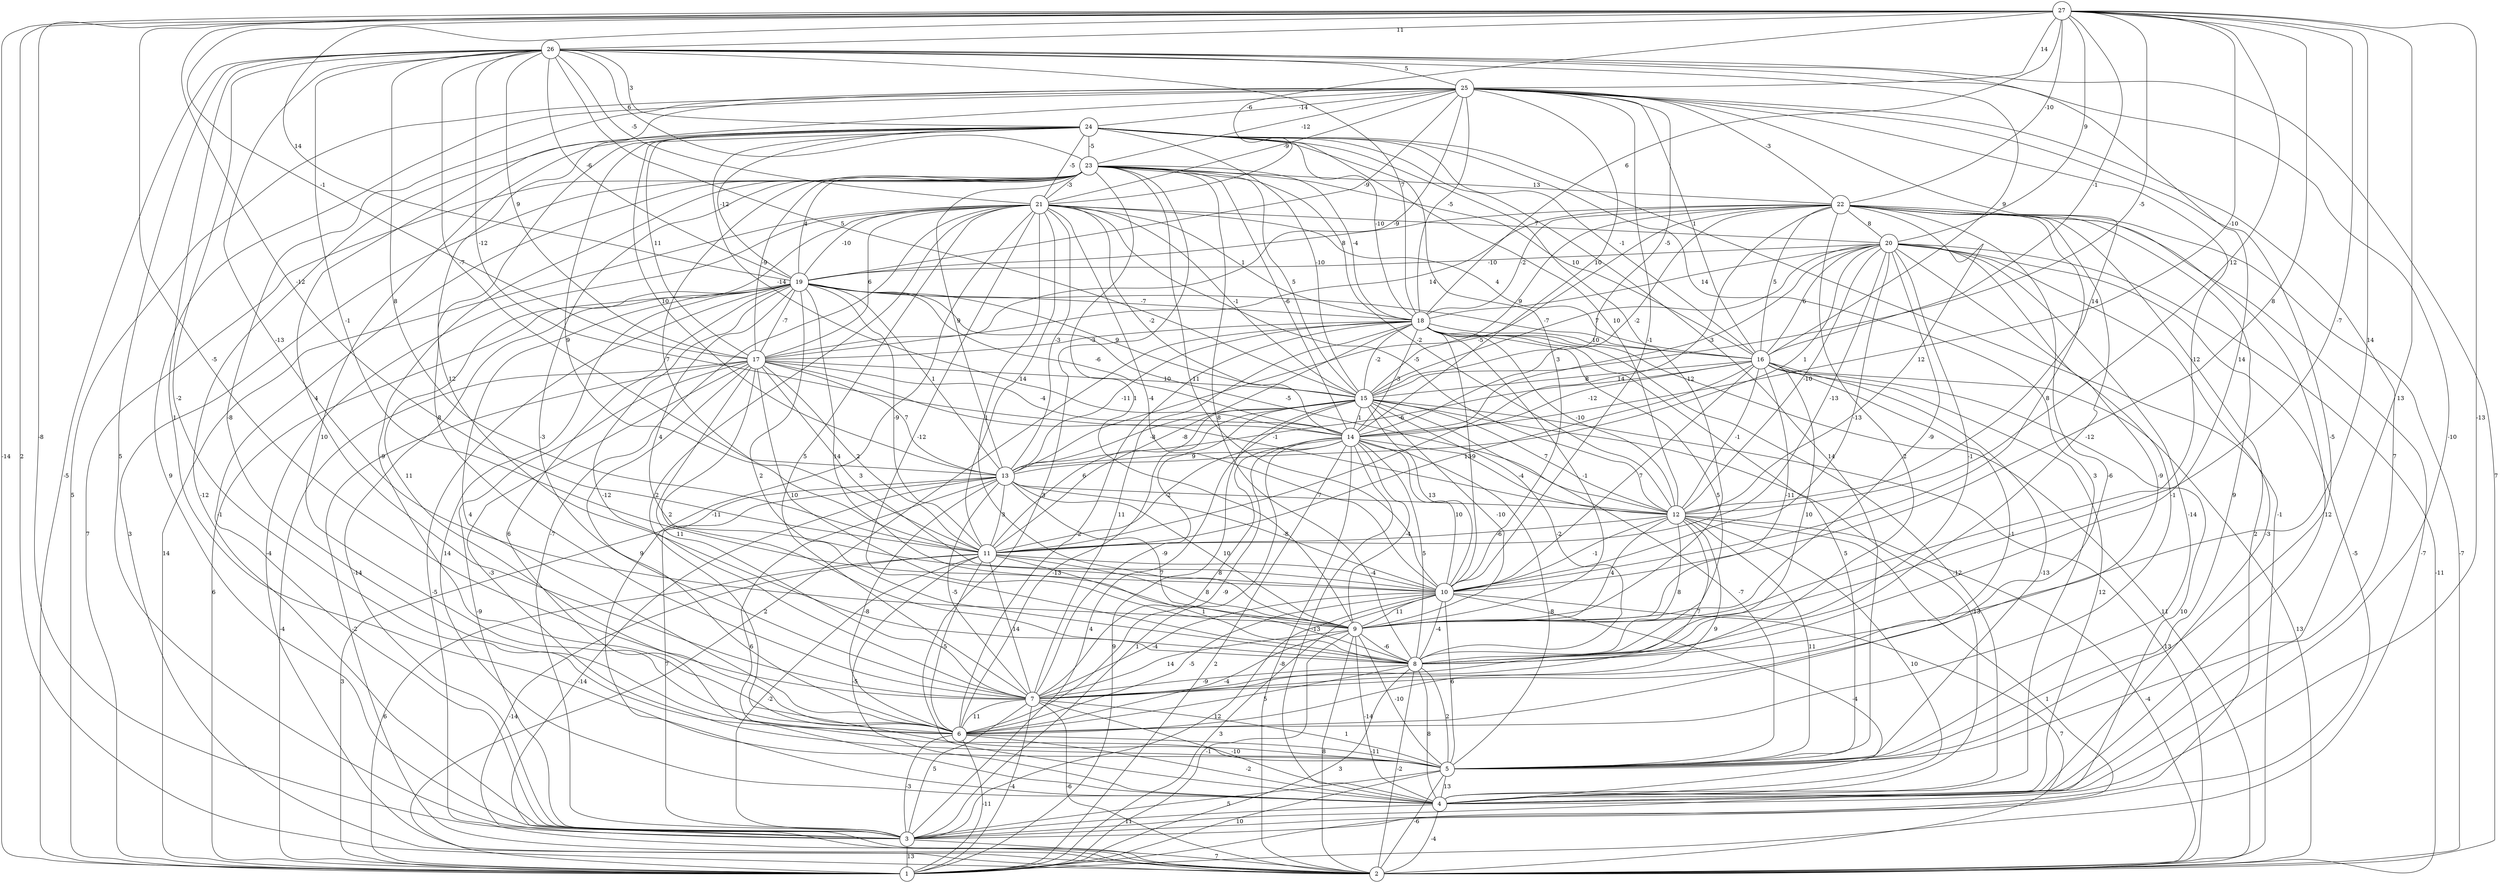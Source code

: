 graph { 
	 fontname="Helvetica,Arial,sans-serif" 
	 node [shape = circle]; 
	 27 -- 1 [label = "-14"];
	 27 -- 2 [label = "2"];
	 27 -- 3 [label = "-8"];
	 27 -- 4 [label = "-13"];
	 27 -- 5 [label = "13"];
	 27 -- 7 [label = "-5"];
	 27 -- 8 [label = "14"];
	 27 -- 9 [label = "-7"];
	 27 -- 10 [label = "8"];
	 27 -- 11 [label = "-12"];
	 27 -- 12 [label = "12"];
	 27 -- 14 [label = "-10"];
	 27 -- 15 [label = "-5"];
	 27 -- 16 [label = "-1"];
	 27 -- 17 [label = "-1"];
	 27 -- 18 [label = "6"];
	 27 -- 19 [label = "14"];
	 27 -- 20 [label = "9"];
	 27 -- 21 [label = "-6"];
	 27 -- 22 [label = "-10"];
	 27 -- 25 [label = "14"];
	 27 -- 26 [label = "11"];
	 26 -- 1 [label = "-5"];
	 26 -- 2 [label = "7"];
	 26 -- 3 [label = "5"];
	 26 -- 4 [label = "-10"];
	 26 -- 5 [label = "1"];
	 26 -- 6 [label = "-2"];
	 26 -- 8 [label = "14"];
	 26 -- 9 [label = "-13"];
	 26 -- 10 [label = "-1"];
	 26 -- 11 [label = "8"];
	 26 -- 13 [label = "-7"];
	 26 -- 14 [label = "-12"];
	 26 -- 15 [label = "5"];
	 26 -- 16 [label = "9"];
	 26 -- 17 [label = "9"];
	 26 -- 18 [label = "7"];
	 26 -- 19 [label = "-6"];
	 26 -- 21 [label = "-5"];
	 26 -- 23 [label = "6"];
	 26 -- 24 [label = "3"];
	 26 -- 25 [label = "5"];
	 25 -- 1 [label = "5"];
	 25 -- 3 [label = "9"];
	 25 -- 4 [label = "7"];
	 25 -- 5 [label = "-5"];
	 25 -- 6 [label = "-8"];
	 25 -- 7 [label = "4"];
	 25 -- 8 [label = "12"];
	 25 -- 9 [label = "-12"];
	 25 -- 10 [label = "-1"];
	 25 -- 12 [label = "14"];
	 25 -- 14 [label = "10"];
	 25 -- 15 [label = "-5"];
	 25 -- 16 [label = "1"];
	 25 -- 17 [label = "-9"];
	 25 -- 18 [label = "-5"];
	 25 -- 19 [label = "-9"];
	 25 -- 21 [label = "-9"];
	 25 -- 22 [label = "-3"];
	 25 -- 23 [label = "-12"];
	 25 -- 24 [label = "-14"];
	 24 -- 2 [label = "-1"];
	 24 -- 3 [label = "-12"];
	 24 -- 4 [label = "3"];
	 24 -- 5 [label = "14"];
	 24 -- 6 [label = "10"];
	 24 -- 7 [label = "8"];
	 24 -- 9 [label = "12"];
	 24 -- 10 [label = "3"];
	 24 -- 11 [label = "9"];
	 24 -- 12 [label = "10"];
	 24 -- 13 [label = "10"];
	 24 -- 14 [label = "-14"];
	 24 -- 15 [label = "-10"];
	 24 -- 16 [label = "-1"];
	 24 -- 17 [label = "11"];
	 24 -- 18 [label = "-10"];
	 24 -- 19 [label = "-12"];
	 24 -- 21 [label = "-5"];
	 24 -- 23 [label = "-5"];
	 23 -- 1 [label = "7"];
	 23 -- 2 [label = "3"];
	 23 -- 3 [label = "-1"];
	 23 -- 4 [label = "3"];
	 23 -- 6 [label = "-9"];
	 23 -- 7 [label = "-3"];
	 23 -- 8 [label = "8"];
	 23 -- 9 [label = "1"];
	 23 -- 10 [label = "-11"];
	 23 -- 11 [label = "7"];
	 23 -- 12 [label = "-2"];
	 23 -- 13 [label = "9"];
	 23 -- 14 [label = "-6"];
	 23 -- 15 [label = "5"];
	 23 -- 16 [label = "10"];
	 23 -- 17 [label = "-9"];
	 23 -- 18 [label = "-4"];
	 23 -- 19 [label = "4"];
	 23 -- 21 [label = "-3"];
	 23 -- 22 [label = "13"];
	 22 -- 1 [label = "-7"];
	 22 -- 2 [label = "-7"];
	 22 -- 3 [label = "2"];
	 22 -- 4 [label = "12"];
	 22 -- 5 [label = "9"];
	 22 -- 6 [label = "-6"];
	 22 -- 7 [label = "2"];
	 22 -- 8 [label = "-12"];
	 22 -- 10 [label = "8"];
	 22 -- 11 [label = "14"];
	 22 -- 12 [label = "12"];
	 22 -- 13 [label = "-5"];
	 22 -- 14 [label = "-2"];
	 22 -- 15 [label = "9"];
	 22 -- 16 [label = "5"];
	 22 -- 17 [label = "14"];
	 22 -- 18 [label = "-2"];
	 22 -- 19 [label = "8"];
	 22 -- 20 [label = "8"];
	 21 -- 1 [label = "14"];
	 21 -- 2 [label = "-4"];
	 21 -- 3 [label = "-7"];
	 21 -- 4 [label = "-11"];
	 21 -- 5 [label = "2"];
	 21 -- 6 [label = "11"];
	 21 -- 7 [label = "5"];
	 21 -- 8 [label = "-12"];
	 21 -- 9 [label = "1"];
	 21 -- 10 [label = "-4"];
	 21 -- 11 [label = "14"];
	 21 -- 12 [label = "-5"];
	 21 -- 13 [label = "-3"];
	 21 -- 14 [label = "-2"];
	 21 -- 15 [label = "-1"];
	 21 -- 16 [label = "4"];
	 21 -- 17 [label = "6"];
	 21 -- 18 [label = "1"];
	 21 -- 19 [label = "-10"];
	 21 -- 20 [label = "7"];
	 20 -- 2 [label = "-11"];
	 20 -- 3 [label = "-5"];
	 20 -- 4 [label = "-3"];
	 20 -- 5 [label = "-14"];
	 20 -- 6 [label = "-1"];
	 20 -- 7 [label = "-9"];
	 20 -- 8 [label = "-1"];
	 20 -- 9 [label = "-9"];
	 20 -- 10 [label = "-13"];
	 20 -- 11 [label = "-13"];
	 20 -- 12 [label = "-10"];
	 20 -- 13 [label = "1"];
	 20 -- 14 [label = "-3"];
	 20 -- 15 [label = "7"];
	 20 -- 16 [label = "6"];
	 20 -- 18 [label = "14"];
	 20 -- 19 [label = "-10"];
	 19 -- 1 [label = "6"];
	 19 -- 2 [label = "-5"];
	 19 -- 3 [label = "-14"];
	 19 -- 4 [label = "14"];
	 19 -- 5 [label = "6"];
	 19 -- 6 [label = "4"];
	 19 -- 7 [label = "-12"];
	 19 -- 8 [label = "2"];
	 19 -- 9 [label = "14"];
	 19 -- 10 [label = "4"];
	 19 -- 11 [label = "-9"];
	 19 -- 12 [label = "-5"];
	 19 -- 13 [label = "1"];
	 19 -- 14 [label = "-6"];
	 19 -- 15 [label = "9"];
	 19 -- 16 [label = "-7"];
	 19 -- 17 [label = "-7"];
	 19 -- 18 [label = "-7"];
	 18 -- 1 [label = "2"];
	 18 -- 2 [label = "11"];
	 18 -- 4 [label = "-12"];
	 18 -- 5 [label = "5"];
	 18 -- 6 [label = "2"];
	 18 -- 7 [label = "11"];
	 18 -- 8 [label = "5"];
	 18 -- 9 [label = "-1"];
	 18 -- 10 [label = "-9"];
	 18 -- 11 [label = "-8"];
	 18 -- 12 [label = "-10"];
	 18 -- 13 [label = "-11"];
	 18 -- 14 [label = "-3"];
	 18 -- 15 [label = "-2"];
	 18 -- 16 [label = "10"];
	 18 -- 17 [label = "-3"];
	 17 -- 1 [label = "-4"];
	 17 -- 2 [label = "-2"];
	 17 -- 3 [label = "-9"];
	 17 -- 5 [label = "-3"];
	 17 -- 6 [label = "9"];
	 17 -- 7 [label = "11"];
	 17 -- 8 [label = "2"];
	 17 -- 9 [label = "10"];
	 17 -- 10 [label = "3"];
	 17 -- 11 [label = "2"];
	 17 -- 12 [label = "-1"];
	 17 -- 13 [label = "7"];
	 17 -- 14 [label = "-4"];
	 17 -- 15 [label = "10"];
	 16 -- 2 [label = "13"];
	 16 -- 3 [label = "10"];
	 16 -- 4 [label = "12"];
	 16 -- 5 [label = "-13"];
	 16 -- 7 [label = "-1"];
	 16 -- 8 [label = "10"];
	 16 -- 9 [label = "-11"];
	 16 -- 10 [label = "7"];
	 16 -- 11 [label = "13"];
	 16 -- 12 [label = "-1"];
	 16 -- 13 [label = "-6"];
	 16 -- 14 [label = "-12"];
	 16 -- 15 [label = "8"];
	 15 -- 1 [label = "9"];
	 15 -- 2 [label = "13"];
	 15 -- 3 [label = "4"];
	 15 -- 4 [label = "-13"];
	 15 -- 5 [label = "-7"];
	 15 -- 6 [label = "-13"];
	 15 -- 7 [label = "-9"];
	 15 -- 8 [label = "-2"];
	 15 -- 9 [label = "-10"];
	 15 -- 10 [label = "13"];
	 15 -- 11 [label = "6"];
	 15 -- 12 [label = "7"];
	 15 -- 13 [label = "-8"];
	 15 -- 14 [label = "1"];
	 14 -- 1 [label = "2"];
	 14 -- 2 [label = "-8"];
	 14 -- 3 [label = "1"];
	 14 -- 4 [label = "-13"];
	 14 -- 5 [label = "-8"];
	 14 -- 6 [label = "-9"];
	 14 -- 7 [label = "8"];
	 14 -- 8 [label = "5"];
	 14 -- 9 [label = "-4"];
	 14 -- 10 [label = "10"];
	 14 -- 11 [label = "-2"];
	 14 -- 12 [label = "-4"];
	 14 -- 13 [label = "9"];
	 13 -- 1 [label = "3"];
	 13 -- 2 [label = "-14"];
	 13 -- 3 [label = "7"];
	 13 -- 4 [label = "6"];
	 13 -- 6 [label = "-8"];
	 13 -- 7 [label = "-5"];
	 13 -- 8 [label = "7"];
	 13 -- 9 [label = "10"];
	 13 -- 10 [label = "-8"];
	 13 -- 11 [label = "3"];
	 13 -- 12 [label = "7"];
	 12 -- 1 [label = "1"];
	 12 -- 2 [label = "-4"];
	 12 -- 4 [label = "10"];
	 12 -- 5 [label = "11"];
	 12 -- 6 [label = "9"];
	 12 -- 7 [label = "7"];
	 12 -- 8 [label = "8"];
	 12 -- 9 [label = "4"];
	 12 -- 10 [label = "-1"];
	 12 -- 11 [label = "-6"];
	 11 -- 1 [label = "6"];
	 11 -- 2 [label = "-14"];
	 11 -- 3 [label = "-2"];
	 11 -- 4 [label = "-5"];
	 11 -- 6 [label = "-5"];
	 11 -- 7 [label = "14"];
	 11 -- 8 [label = "1"];
	 11 -- 9 [label = "8"];
	 11 -- 10 [label = "-4"];
	 10 -- 1 [label = "3"];
	 10 -- 2 [label = "7"];
	 10 -- 3 [label = "12"];
	 10 -- 4 [label = "-4"];
	 10 -- 5 [label = "6"];
	 10 -- 6 [label = "-5"];
	 10 -- 7 [label = "-4"];
	 10 -- 8 [label = "-4"];
	 10 -- 9 [label = "11"];
	 9 -- 1 [label = "-1"];
	 9 -- 2 [label = "8"];
	 9 -- 4 [label = "-14"];
	 9 -- 5 [label = "-10"];
	 9 -- 6 [label = "-4"];
	 9 -- 7 [label = "14"];
	 9 -- 8 [label = "-6"];
	 8 -- 1 [label = "3"];
	 8 -- 2 [label = "-2"];
	 8 -- 4 [label = "8"];
	 8 -- 5 [label = "2"];
	 8 -- 6 [label = "5"];
	 8 -- 7 [label = "-9"];
	 7 -- 1 [label = "-4"];
	 7 -- 2 [label = "-6"];
	 7 -- 3 [label = "5"];
	 7 -- 4 [label = "-10"];
	 7 -- 5 [label = "1"];
	 7 -- 6 [label = "11"];
	 6 -- 1 [label = "-11"];
	 6 -- 3 [label = "-3"];
	 6 -- 4 [label = "-2"];
	 6 -- 5 [label = "-11"];
	 5 -- 1 [label = "10"];
	 5 -- 2 [label = "-6"];
	 5 -- 3 [label = "5"];
	 5 -- 4 [label = "13"];
	 4 -- 2 [label = "-4"];
	 4 -- 3 [label = "11"];
	 3 -- 1 [label = "13"];
	 3 -- 2 [label = "7"];
	 1;
	 2;
	 3;
	 4;
	 5;
	 6;
	 7;
	 8;
	 9;
	 10;
	 11;
	 12;
	 13;
	 14;
	 15;
	 16;
	 17;
	 18;
	 19;
	 20;
	 21;
	 22;
	 23;
	 24;
	 25;
	 26;
	 27;
}
